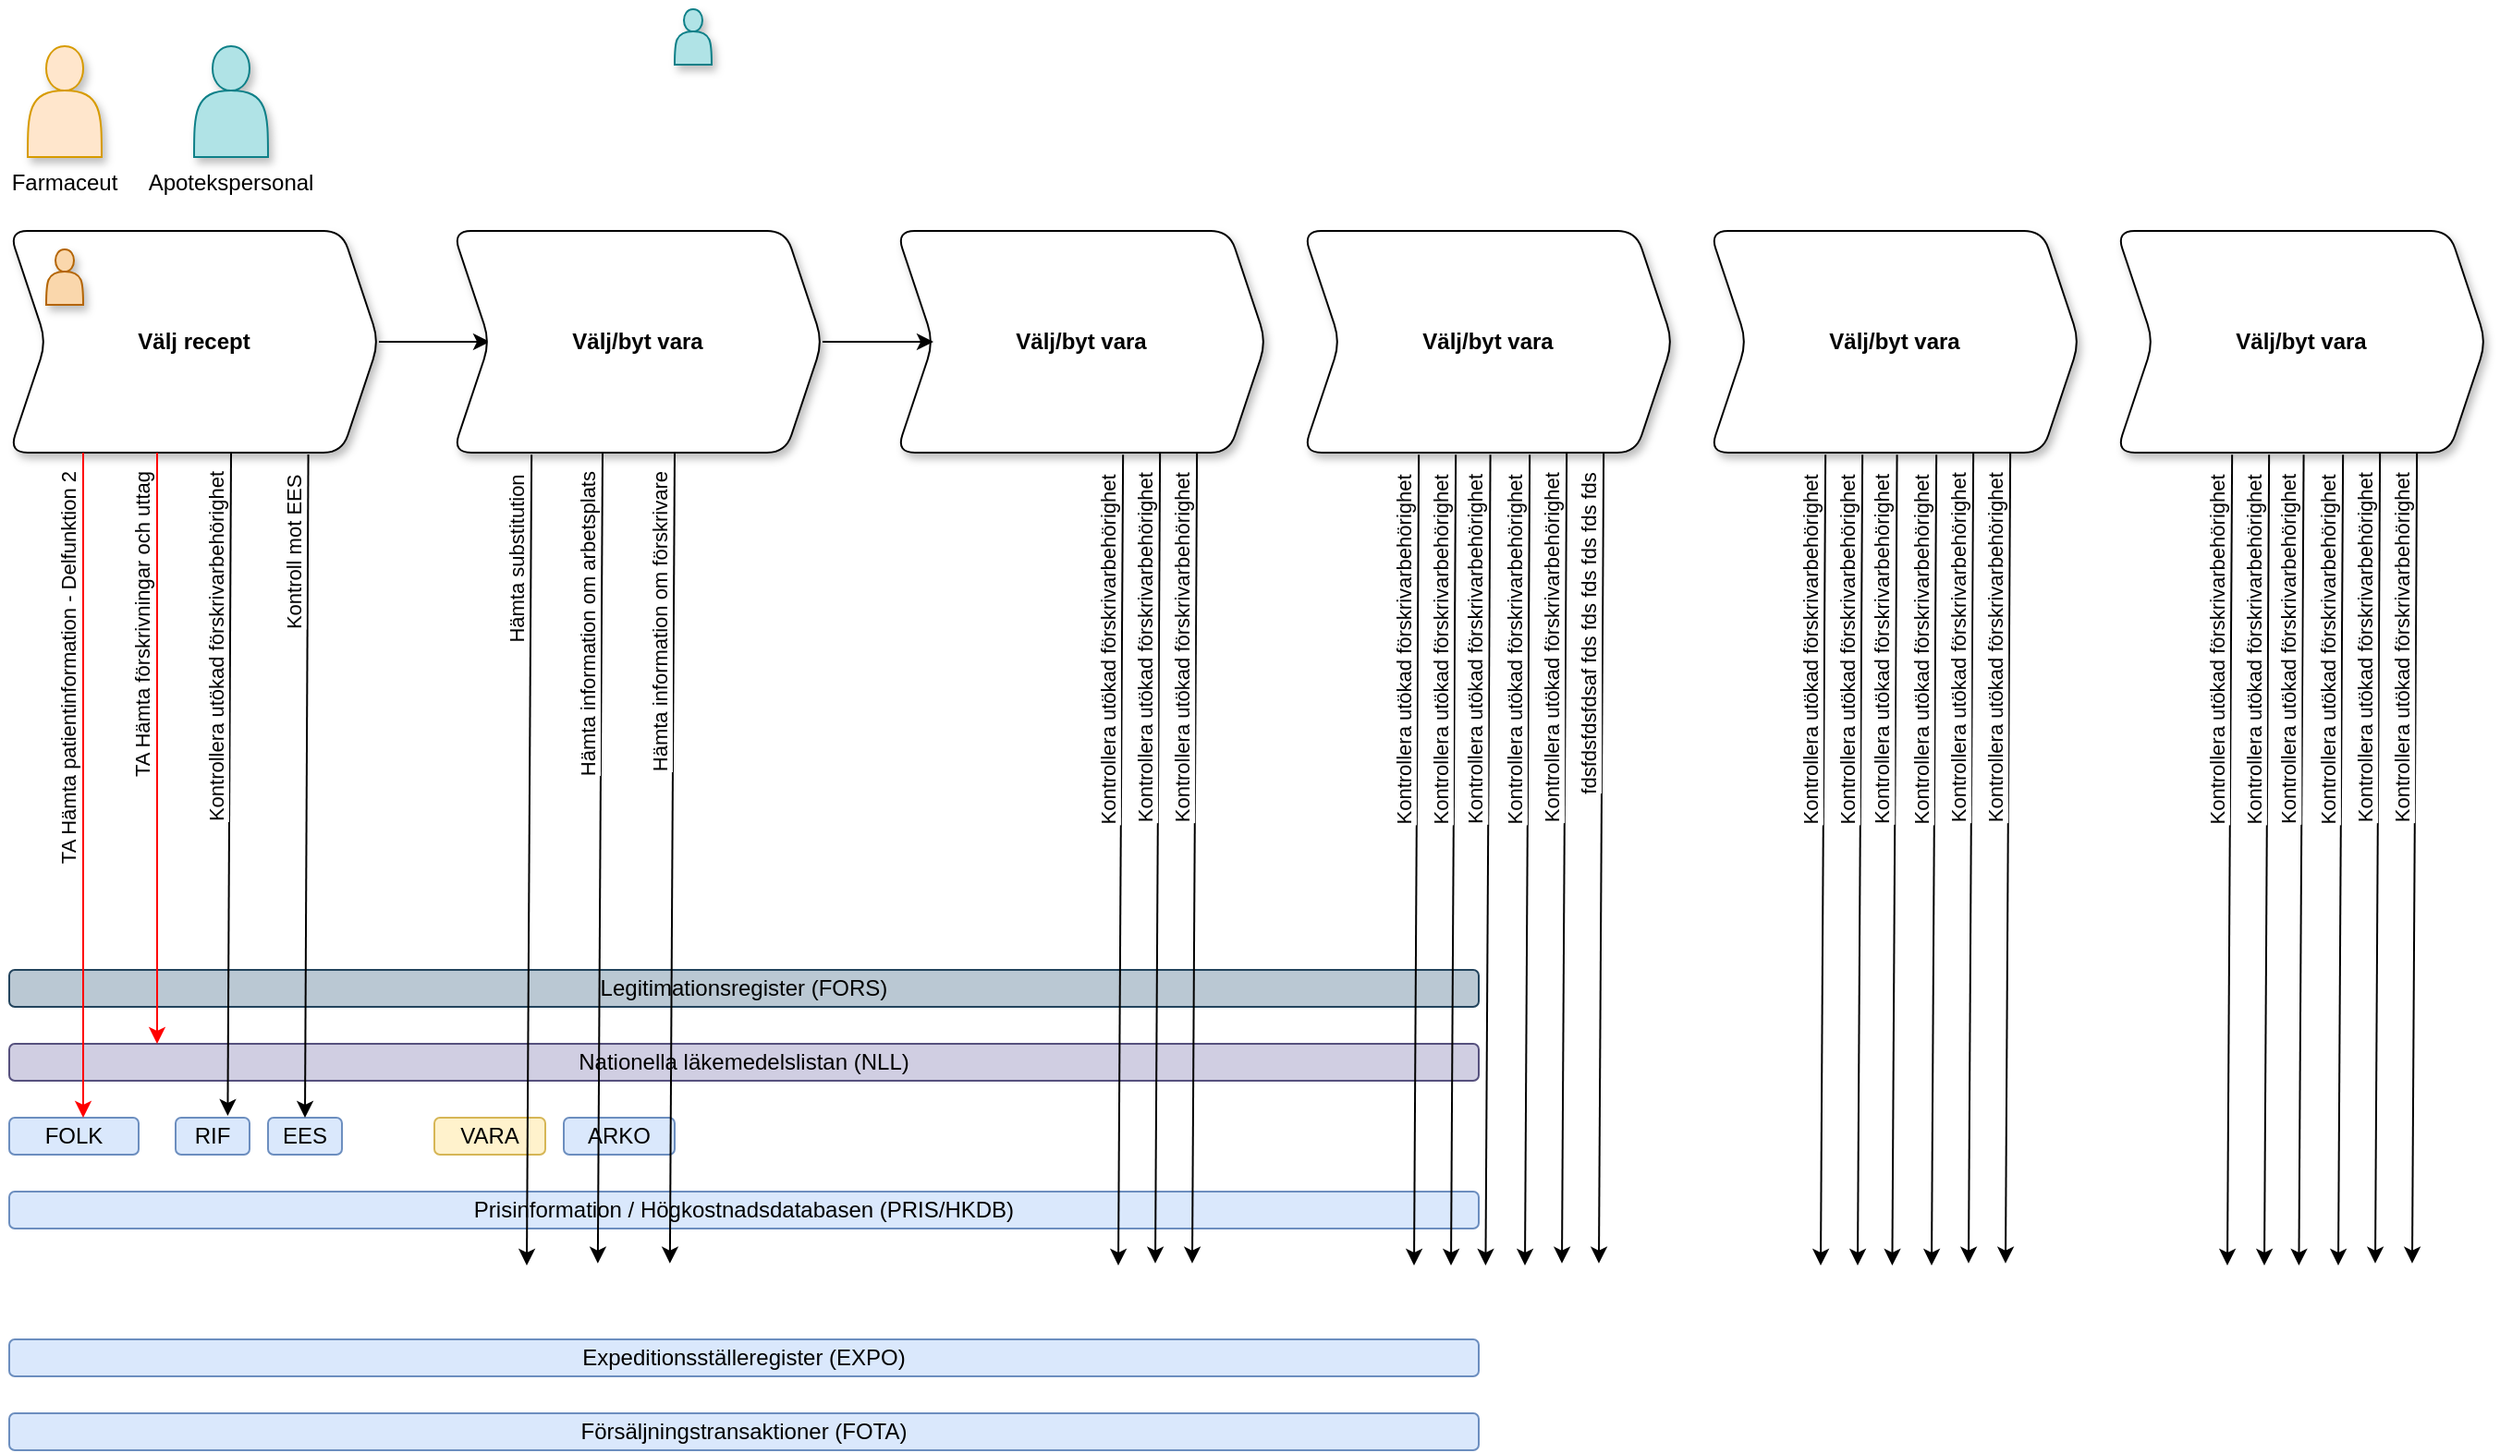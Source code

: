 <mxfile version="13.8.5" type="github">
  <diagram id="Y8RW_nMM7FUyLUE6UGEh" name="Page-1">
    <mxGraphModel dx="1446" dy="883" grid="1" gridSize="10" guides="1" tooltips="1" connect="1" arrows="1" fold="1" page="1" pageScale="1" pageWidth="850" pageHeight="1100" math="0" shadow="0">
      <root>
        <mxCell id="0" />
        <mxCell id="1" parent="0" />
        <mxCell id="-_0p66DI5QI1zj4v-Ik1-9" value="Välj recept" style="shape=step;perimeter=stepPerimeter;whiteSpace=wrap;html=1;fixedSize=1;rounded=1;shadow=1;fontStyle=1" parent="1" vertex="1">
          <mxGeometry y="120" width="200" height="120" as="geometry" />
        </mxCell>
        <mxCell id="-_0p66DI5QI1zj4v-Ik1-10" value="Farmaceut" style="shape=actor;whiteSpace=wrap;html=1;rounded=1;shadow=1;labelPosition=center;verticalLabelPosition=bottom;align=center;verticalAlign=top;fillColor=#ffe6cc;strokeColor=#d79b00;" parent="1" vertex="1">
          <mxGeometry x="10" y="20" width="40" height="60" as="geometry" />
        </mxCell>
        <mxCell id="-_0p66DI5QI1zj4v-Ik1-12" value="Legitimationsregister (FORS)" style="whiteSpace=wrap;html=1;fillColor=#bac8d3;strokeColor=#23445d;rounded=1;" parent="1" vertex="1">
          <mxGeometry y="520" width="795" height="20" as="geometry" />
        </mxCell>
        <mxCell id="Q4kJV671iwrY0cKDhgk4-12" style="edgeStyle=orthogonalEdgeStyle;rounded=0;orthogonalLoop=1;jettySize=auto;html=1;exitX=1;exitY=0.5;exitDx=0;exitDy=0;" edge="1" parent="1" source="-_0p66DI5QI1zj4v-Ik1-9" target="Q4kJV671iwrY0cKDhgk4-13">
          <mxGeometry relative="1" as="geometry">
            <mxPoint x="-40" y="180" as="sourcePoint" />
          </mxGeometry>
        </mxCell>
        <mxCell id="Q4kJV671iwrY0cKDhgk4-1" value="VARA" style="whiteSpace=wrap;html=1;fillColor=#fff2cc;strokeColor=#d6b656;rounded=1;" vertex="1" parent="1">
          <mxGeometry x="230" y="600" width="60" height="20" as="geometry" />
        </mxCell>
        <mxCell id="Q4kJV671iwrY0cKDhgk4-2" value="ARKO" style="whiteSpace=wrap;html=1;fillColor=#dae8fc;strokeColor=#6c8ebf;rounded=1;" vertex="1" parent="1">
          <mxGeometry x="300" y="600" width="60" height="20" as="geometry" />
        </mxCell>
        <mxCell id="Q4kJV671iwrY0cKDhgk4-3" value="Nationella läkemedelslistan (NLL)" style="whiteSpace=wrap;html=1;fillColor=#d0cee2;strokeColor=#56517e;rounded=1;" vertex="1" parent="1">
          <mxGeometry y="560" width="795" height="20" as="geometry" />
        </mxCell>
        <mxCell id="Q4kJV671iwrY0cKDhgk4-4" value="RIF" style="whiteSpace=wrap;html=1;fillColor=#dae8fc;strokeColor=#6c8ebf;rounded=1;" vertex="1" parent="1">
          <mxGeometry x="90" y="600" width="40" height="20" as="geometry" />
        </mxCell>
        <mxCell id="Q4kJV671iwrY0cKDhgk4-5" value="Prisinformation / Högkostnadsdatabasen (PRIS/HKDB)" style="whiteSpace=wrap;html=1;fillColor=#dae8fc;strokeColor=#6c8ebf;rounded=1;" vertex="1" parent="1">
          <mxGeometry y="640" width="795" height="20" as="geometry" />
        </mxCell>
        <mxCell id="Q4kJV671iwrY0cKDhgk4-7" value="Expeditionsställeregister (EXPO)" style="whiteSpace=wrap;html=1;fillColor=#dae8fc;strokeColor=#6c8ebf;rounded=1;" vertex="1" parent="1">
          <mxGeometry y="720" width="795" height="20" as="geometry" />
        </mxCell>
        <mxCell id="Q4kJV671iwrY0cKDhgk4-8" value="EES" style="whiteSpace=wrap;html=1;fillColor=#dae8fc;strokeColor=#6c8ebf;rounded=1;" vertex="1" parent="1">
          <mxGeometry x="140" y="600" width="40" height="20" as="geometry" />
        </mxCell>
        <mxCell id="Q4kJV671iwrY0cKDhgk4-9" value="Försäljningstransaktioner (FOTA)" style="whiteSpace=wrap;html=1;fillColor=#dae8fc;strokeColor=#6c8ebf;rounded=1;" vertex="1" parent="1">
          <mxGeometry y="760" width="795" height="20" as="geometry" />
        </mxCell>
        <mxCell id="Q4kJV671iwrY0cKDhgk4-10" value="Apotekspersonal" style="shape=actor;whiteSpace=wrap;html=1;rounded=1;shadow=1;labelPosition=center;verticalLabelPosition=bottom;align=center;verticalAlign=top;fillColor=#b0e3e6;strokeColor=#0e8088;" vertex="1" parent="1">
          <mxGeometry x="100" y="20" width="40" height="60" as="geometry" />
        </mxCell>
        <mxCell id="Q4kJV671iwrY0cKDhgk4-13" value="Välj/byt vara" style="shape=step;perimeter=stepPerimeter;whiteSpace=wrap;html=1;fixedSize=1;rounded=1;shadow=1;fontStyle=1" vertex="1" parent="1">
          <mxGeometry x="240" y="120" width="200" height="120" as="geometry" />
        </mxCell>
        <mxCell id="Q4kJV671iwrY0cKDhgk4-16" value="" style="shape=actor;whiteSpace=wrap;html=1;rounded=1;shadow=1;labelPosition=center;verticalLabelPosition=bottom;align=center;verticalAlign=top;fillColor=#b0e3e6;strokeColor=#0e8088;" vertex="1" parent="1">
          <mxGeometry x="360" width="20" height="30" as="geometry" />
        </mxCell>
        <mxCell id="Q4kJV671iwrY0cKDhgk4-17" value="" style="shape=actor;whiteSpace=wrap;html=1;rounded=1;shadow=1;labelPosition=center;verticalLabelPosition=bottom;align=center;verticalAlign=top;fillColor=#fad7ac;strokeColor=#b46504;" vertex="1" parent="1">
          <mxGeometry x="20" y="130" width="20" height="30" as="geometry" />
        </mxCell>
        <UserObject label="FOLK" tooltip="Folkbokförda personer (FOLK)" id="Q4kJV671iwrY0cKDhgk4-20">
          <mxCell style="whiteSpace=wrap;html=1;fillColor=#dae8fc;strokeColor=#6c8ebf;rounded=1;" vertex="1" parent="1">
            <mxGeometry y="600" width="70" height="20" as="geometry" />
          </mxCell>
        </UserObject>
        <mxCell id="Q4kJV671iwrY0cKDhgk4-26" value="" style="endArrow=classic;html=1;exitX=0.5;exitY=1;exitDx=0;exitDy=0;strokeColor=#FF0000;" edge="1" parent="1">
          <mxGeometry relative="1" as="geometry">
            <mxPoint x="40" y="240" as="sourcePoint" />
            <mxPoint x="40" y="600" as="targetPoint" />
          </mxGeometry>
        </mxCell>
        <mxCell id="Q4kJV671iwrY0cKDhgk4-28" value="TA Hämta patientinformation - Delfunktion 2" style="edgeLabel;resizable=0;html=1;align=right;verticalAlign=bottom;horizontal=0;labelPosition=left;verticalLabelPosition=top;spacingTop=0;spacingRight=10;" connectable="0" vertex="1" parent="Q4kJV671iwrY0cKDhgk4-26">
          <mxGeometry x="-1" relative="1" as="geometry" />
        </mxCell>
        <mxCell id="Q4kJV671iwrY0cKDhgk4-29" value="" style="endArrow=classic;html=1;exitX=0.25;exitY=1;exitDx=0;exitDy=0;strokeColor=#FF0000;" edge="1" parent="1">
          <mxGeometry relative="1" as="geometry">
            <mxPoint x="80" y="240" as="sourcePoint" />
            <mxPoint x="80" y="560" as="targetPoint" />
          </mxGeometry>
        </mxCell>
        <mxCell id="Q4kJV671iwrY0cKDhgk4-30" value="TA Hämta förskrivningar och uttag" style="edgeLabel;resizable=0;html=1;align=right;verticalAlign=bottom;horizontal=0;labelPosition=left;verticalLabelPosition=top;spacingTop=0;spacingRight=10;" connectable="0" vertex="1" parent="Q4kJV671iwrY0cKDhgk4-29">
          <mxGeometry x="-1" relative="1" as="geometry" />
        </mxCell>
        <mxCell id="Q4kJV671iwrY0cKDhgk4-31" value="" style="endArrow=classic;html=1;exitX=0.5;exitY=1;exitDx=0;exitDy=0;entryX=0.427;entryY=-0.05;entryDx=0;entryDy=0;entryPerimeter=0;" edge="1" parent="1">
          <mxGeometry relative="1" as="geometry">
            <mxPoint x="120" y="240" as="sourcePoint" />
            <mxPoint x="118.21" y="599" as="targetPoint" />
          </mxGeometry>
        </mxCell>
        <mxCell id="Q4kJV671iwrY0cKDhgk4-32" value="Kontrollera utökad förskrivarbehörighet" style="edgeLabel;resizable=0;html=1;align=right;verticalAlign=bottom;horizontal=0;labelPosition=left;verticalLabelPosition=top;spacingTop=0;spacingRight=10;" connectable="0" vertex="1" parent="Q4kJV671iwrY0cKDhgk4-31">
          <mxGeometry x="-1" relative="1" as="geometry" />
        </mxCell>
        <mxCell id="Q4kJV671iwrY0cKDhgk4-34" value="" style="endArrow=classic;html=1;exitX=0.5;exitY=1;exitDx=0;exitDy=0;entryX=0.5;entryY=0;entryDx=0;entryDy=0;" edge="1" parent="1" target="Q4kJV671iwrY0cKDhgk4-8">
          <mxGeometry relative="1" as="geometry">
            <mxPoint x="161.79" y="241.0" as="sourcePoint" />
            <mxPoint x="159.215" y="679.88" as="targetPoint" />
          </mxGeometry>
        </mxCell>
        <mxCell id="Q4kJV671iwrY0cKDhgk4-35" value="Kontroll mot EES" style="edgeLabel;resizable=0;html=1;align=right;verticalAlign=bottom;horizontal=0;labelPosition=left;verticalLabelPosition=top;spacingTop=0;spacingRight=10;" connectable="0" vertex="1" parent="Q4kJV671iwrY0cKDhgk4-34">
          <mxGeometry x="-1" relative="1" as="geometry">
            <mxPoint as="offset" />
          </mxGeometry>
        </mxCell>
        <mxCell id="Q4kJV671iwrY0cKDhgk4-36" value="Välj/byt vara" style="shape=step;perimeter=stepPerimeter;whiteSpace=wrap;html=1;fixedSize=1;rounded=1;shadow=1;fontStyle=1" vertex="1" parent="1">
          <mxGeometry x="480" y="120" width="200" height="120" as="geometry" />
        </mxCell>
        <mxCell id="Q4kJV671iwrY0cKDhgk4-39" value="" style="endArrow=classic;html=1;exitX=0.5;exitY=1;exitDx=0;exitDy=0;entryX=0.477;entryY=-0.006;entryDx=0;entryDy=0;entryPerimeter=0;" edge="1" parent="1">
          <mxGeometry relative="1" as="geometry">
            <mxPoint x="282.57" y="241.12" as="sourcePoint" />
            <mxPoint x="279.995" y="680.0" as="targetPoint" />
          </mxGeometry>
        </mxCell>
        <mxCell id="Q4kJV671iwrY0cKDhgk4-40" value="Hämta substitution" style="edgeLabel;resizable=0;html=1;align=right;verticalAlign=bottom;horizontal=0;labelPosition=left;verticalLabelPosition=top;spacingTop=0;spacingRight=10;" connectable="0" vertex="1" parent="Q4kJV671iwrY0cKDhgk4-39">
          <mxGeometry x="-1" relative="1" as="geometry" />
        </mxCell>
        <mxCell id="Q4kJV671iwrY0cKDhgk4-41" value="" style="endArrow=classic;html=1;exitX=0.5;exitY=1;exitDx=0;exitDy=0;entryX=0.477;entryY=-0.006;entryDx=0;entryDy=0;entryPerimeter=0;" edge="1" parent="1">
          <mxGeometry relative="1" as="geometry">
            <mxPoint x="321.0" y="240" as="sourcePoint" />
            <mxPoint x="318.425" y="678.88" as="targetPoint" />
          </mxGeometry>
        </mxCell>
        <mxCell id="Q4kJV671iwrY0cKDhgk4-42" value="Hämta information om arbetsplats" style="edgeLabel;resizable=0;html=1;align=right;verticalAlign=bottom;horizontal=0;labelPosition=left;verticalLabelPosition=top;spacingTop=0;spacingRight=10;" connectable="0" vertex="1" parent="Q4kJV671iwrY0cKDhgk4-41">
          <mxGeometry x="-1" relative="1" as="geometry" />
        </mxCell>
        <mxCell id="Q4kJV671iwrY0cKDhgk4-45" value="" style="endArrow=classic;html=1;exitX=0.5;exitY=1;exitDx=0;exitDy=0;entryX=0.477;entryY=-0.006;entryDx=0;entryDy=0;entryPerimeter=0;" edge="1" parent="1">
          <mxGeometry relative="1" as="geometry">
            <mxPoint x="360" y="240.0" as="sourcePoint" />
            <mxPoint x="357.425" y="678.88" as="targetPoint" />
          </mxGeometry>
        </mxCell>
        <mxCell id="Q4kJV671iwrY0cKDhgk4-46" value="Hämta information om förskrivare" style="edgeLabel;resizable=0;html=1;align=right;verticalAlign=bottom;horizontal=0;labelPosition=left;verticalLabelPosition=top;spacingTop=0;spacingRight=10;" connectable="0" vertex="1" parent="Q4kJV671iwrY0cKDhgk4-45">
          <mxGeometry x="-1" relative="1" as="geometry" />
        </mxCell>
        <mxCell id="Q4kJV671iwrY0cKDhgk4-47" value="" style="endArrow=classic;html=1;exitX=0.5;exitY=1;exitDx=0;exitDy=0;entryX=0.477;entryY=-0.006;entryDx=0;entryDy=0;entryPerimeter=0;" edge="1" parent="1">
          <mxGeometry relative="1" as="geometry">
            <mxPoint x="602.58" y="241.12" as="sourcePoint" />
            <mxPoint x="600.005" y="680" as="targetPoint" />
          </mxGeometry>
        </mxCell>
        <mxCell id="Q4kJV671iwrY0cKDhgk4-48" value="Kontrollera utökad förskrivarbehörighet" style="edgeLabel;resizable=0;html=1;align=right;verticalAlign=bottom;horizontal=0;labelPosition=left;verticalLabelPosition=top;spacingTop=0;spacingRight=10;" connectable="0" vertex="1" parent="Q4kJV671iwrY0cKDhgk4-47">
          <mxGeometry x="-1" relative="1" as="geometry" />
        </mxCell>
        <mxCell id="Q4kJV671iwrY0cKDhgk4-49" value="" style="endArrow=classic;html=1;exitX=0.5;exitY=1;exitDx=0;exitDy=0;entryX=0.477;entryY=-0.006;entryDx=0;entryDy=0;entryPerimeter=0;" edge="1" parent="1">
          <mxGeometry relative="1" as="geometry">
            <mxPoint x="622.58" y="240.0" as="sourcePoint" />
            <mxPoint x="620.005" y="678.88" as="targetPoint" />
          </mxGeometry>
        </mxCell>
        <mxCell id="Q4kJV671iwrY0cKDhgk4-50" value="Kontrollera utökad förskrivarbehörighet" style="edgeLabel;resizable=0;html=1;align=right;verticalAlign=bottom;horizontal=0;labelPosition=left;verticalLabelPosition=top;spacingTop=0;spacingRight=10;" connectable="0" vertex="1" parent="Q4kJV671iwrY0cKDhgk4-49">
          <mxGeometry x="-1" relative="1" as="geometry" />
        </mxCell>
        <mxCell id="Q4kJV671iwrY0cKDhgk4-51" value="" style="endArrow=classic;html=1;exitX=0.5;exitY=1;exitDx=0;exitDy=0;entryX=0.477;entryY=-0.006;entryDx=0;entryDy=0;entryPerimeter=0;" edge="1" parent="1">
          <mxGeometry relative="1" as="geometry">
            <mxPoint x="642.57" y="240" as="sourcePoint" />
            <mxPoint x="639.995" y="678.88" as="targetPoint" />
          </mxGeometry>
        </mxCell>
        <mxCell id="Q4kJV671iwrY0cKDhgk4-52" value="Kontrollera utökad förskrivarbehörighet" style="edgeLabel;resizable=0;html=1;align=right;verticalAlign=bottom;horizontal=0;labelPosition=left;verticalLabelPosition=top;spacingTop=0;spacingRight=10;" connectable="0" vertex="1" parent="Q4kJV671iwrY0cKDhgk4-51">
          <mxGeometry x="-1" relative="1" as="geometry" />
        </mxCell>
        <mxCell id="Q4kJV671iwrY0cKDhgk4-53" value="Välj/byt vara" style="shape=step;perimeter=stepPerimeter;whiteSpace=wrap;html=1;fixedSize=1;rounded=1;shadow=1;fontStyle=1" vertex="1" parent="1">
          <mxGeometry x="700" y="120" width="200" height="120" as="geometry" />
        </mxCell>
        <mxCell id="Q4kJV671iwrY0cKDhgk4-54" value="" style="endArrow=classic;html=1;exitX=0.5;exitY=1;exitDx=0;exitDy=0;entryX=0.477;entryY=-0.006;entryDx=0;entryDy=0;entryPerimeter=0;" edge="1" parent="1">
          <mxGeometry relative="1" as="geometry">
            <mxPoint x="762.58" y="241.12" as="sourcePoint" />
            <mxPoint x="760.005" y="680" as="targetPoint" />
          </mxGeometry>
        </mxCell>
        <mxCell id="Q4kJV671iwrY0cKDhgk4-55" value="Kontrollera utökad förskrivarbehörighet" style="edgeLabel;resizable=0;html=1;align=right;verticalAlign=bottom;horizontal=0;labelPosition=left;verticalLabelPosition=top;spacingTop=0;spacingRight=10;" connectable="0" vertex="1" parent="Q4kJV671iwrY0cKDhgk4-54">
          <mxGeometry x="-1" relative="1" as="geometry" />
        </mxCell>
        <mxCell id="Q4kJV671iwrY0cKDhgk4-56" value="" style="endArrow=classic;html=1;exitX=0.5;exitY=1;exitDx=0;exitDy=0;entryX=0.477;entryY=-0.006;entryDx=0;entryDy=0;entryPerimeter=0;" edge="1" parent="1">
          <mxGeometry relative="1" as="geometry">
            <mxPoint x="782.58" y="241.12" as="sourcePoint" />
            <mxPoint x="780.005" y="680" as="targetPoint" />
          </mxGeometry>
        </mxCell>
        <mxCell id="Q4kJV671iwrY0cKDhgk4-57" value="Kontrollera utökad förskrivarbehörighet" style="edgeLabel;resizable=0;html=1;align=right;verticalAlign=bottom;horizontal=0;labelPosition=left;verticalLabelPosition=top;spacingTop=0;spacingRight=10;" connectable="0" vertex="1" parent="Q4kJV671iwrY0cKDhgk4-56">
          <mxGeometry x="-1" relative="1" as="geometry" />
        </mxCell>
        <mxCell id="Q4kJV671iwrY0cKDhgk4-58" value="" style="endArrow=classic;html=1;exitX=0.5;exitY=1;exitDx=0;exitDy=0;entryX=0.477;entryY=-0.006;entryDx=0;entryDy=0;entryPerimeter=0;" edge="1" parent="1">
          <mxGeometry relative="1" as="geometry">
            <mxPoint x="801.29" y="241.12" as="sourcePoint" />
            <mxPoint x="798.715" y="680" as="targetPoint" />
          </mxGeometry>
        </mxCell>
        <mxCell id="Q4kJV671iwrY0cKDhgk4-59" value="Kontrollera utökad förskrivarbehörighet" style="edgeLabel;resizable=0;html=1;align=right;verticalAlign=bottom;horizontal=0;labelPosition=left;verticalLabelPosition=top;spacingTop=0;spacingRight=10;" connectable="0" vertex="1" parent="Q4kJV671iwrY0cKDhgk4-58">
          <mxGeometry x="-1" relative="1" as="geometry" />
        </mxCell>
        <mxCell id="Q4kJV671iwrY0cKDhgk4-60" value="" style="endArrow=classic;html=1;exitX=0.5;exitY=1;exitDx=0;exitDy=0;entryX=0.477;entryY=-0.006;entryDx=0;entryDy=0;entryPerimeter=0;" edge="1" parent="1">
          <mxGeometry relative="1" as="geometry">
            <mxPoint x="822.58" y="241.12" as="sourcePoint" />
            <mxPoint x="820.005" y="680" as="targetPoint" />
          </mxGeometry>
        </mxCell>
        <mxCell id="Q4kJV671iwrY0cKDhgk4-61" value="Kontrollera utökad förskrivarbehörighet" style="edgeLabel;resizable=0;html=1;align=right;verticalAlign=bottom;horizontal=0;labelPosition=left;verticalLabelPosition=top;spacingTop=0;spacingRight=10;" connectable="0" vertex="1" parent="Q4kJV671iwrY0cKDhgk4-60">
          <mxGeometry x="-1" relative="1" as="geometry" />
        </mxCell>
        <mxCell id="Q4kJV671iwrY0cKDhgk4-62" value="" style="endArrow=classic;html=1;exitX=0.5;exitY=1;exitDx=0;exitDy=0;entryX=0.477;entryY=-0.006;entryDx=0;entryDy=0;entryPerimeter=0;" edge="1" parent="1">
          <mxGeometry relative="1" as="geometry">
            <mxPoint x="842.58" y="240" as="sourcePoint" />
            <mxPoint x="840.005" y="678.88" as="targetPoint" />
          </mxGeometry>
        </mxCell>
        <mxCell id="Q4kJV671iwrY0cKDhgk4-63" value="Kontrollera utökad förskrivarbehörighet" style="edgeLabel;resizable=0;html=1;align=right;verticalAlign=bottom;horizontal=0;labelPosition=left;verticalLabelPosition=top;spacingTop=0;spacingRight=10;" connectable="0" vertex="1" parent="Q4kJV671iwrY0cKDhgk4-62">
          <mxGeometry x="-1" relative="1" as="geometry" />
        </mxCell>
        <mxCell id="Q4kJV671iwrY0cKDhgk4-64" value="" style="endArrow=classic;html=1;exitX=0.5;exitY=1;exitDx=0;exitDy=0;entryX=0.477;entryY=-0.006;entryDx=0;entryDy=0;entryPerimeter=0;" edge="1" parent="1">
          <mxGeometry relative="1" as="geometry">
            <mxPoint x="862.57" y="240" as="sourcePoint" />
            <mxPoint x="859.995" y="678.88" as="targetPoint" />
          </mxGeometry>
        </mxCell>
        <mxCell id="Q4kJV671iwrY0cKDhgk4-65" value="fdsfdsfdsfdsaf fds fds fds fds fds fds" style="edgeLabel;resizable=0;html=1;align=right;verticalAlign=bottom;horizontal=0;labelPosition=left;verticalLabelPosition=top;spacingTop=0;spacingRight=10;" connectable="0" vertex="1" parent="Q4kJV671iwrY0cKDhgk4-64">
          <mxGeometry x="-1" relative="1" as="geometry" />
        </mxCell>
        <mxCell id="Q4kJV671iwrY0cKDhgk4-66" value="Välj/byt vara" style="shape=step;perimeter=stepPerimeter;whiteSpace=wrap;html=1;fixedSize=1;rounded=1;shadow=1;fontStyle=1" vertex="1" parent="1">
          <mxGeometry x="920" y="120" width="200" height="120" as="geometry" />
        </mxCell>
        <mxCell id="Q4kJV671iwrY0cKDhgk4-67" value="" style="endArrow=classic;html=1;exitX=0.5;exitY=1;exitDx=0;exitDy=0;entryX=0.477;entryY=-0.006;entryDx=0;entryDy=0;entryPerimeter=0;" edge="1" parent="1">
          <mxGeometry relative="1" as="geometry">
            <mxPoint x="982.58" y="241.12" as="sourcePoint" />
            <mxPoint x="980.005" y="680" as="targetPoint" />
          </mxGeometry>
        </mxCell>
        <mxCell id="Q4kJV671iwrY0cKDhgk4-68" value="Kontrollera utökad förskrivarbehörighet" style="edgeLabel;resizable=0;html=1;align=right;verticalAlign=bottom;horizontal=0;labelPosition=left;verticalLabelPosition=top;spacingTop=0;spacingRight=10;" connectable="0" vertex="1" parent="Q4kJV671iwrY0cKDhgk4-67">
          <mxGeometry x="-1" relative="1" as="geometry" />
        </mxCell>
        <mxCell id="Q4kJV671iwrY0cKDhgk4-69" value="" style="endArrow=classic;html=1;exitX=0.5;exitY=1;exitDx=0;exitDy=0;entryX=0.477;entryY=-0.006;entryDx=0;entryDy=0;entryPerimeter=0;" edge="1" parent="1">
          <mxGeometry relative="1" as="geometry">
            <mxPoint x="1002.58" y="241.12" as="sourcePoint" />
            <mxPoint x="1000.005" y="680" as="targetPoint" />
          </mxGeometry>
        </mxCell>
        <mxCell id="Q4kJV671iwrY0cKDhgk4-70" value="Kontrollera utökad förskrivarbehörighet" style="edgeLabel;resizable=0;html=1;align=right;verticalAlign=bottom;horizontal=0;labelPosition=left;verticalLabelPosition=top;spacingTop=0;spacingRight=10;" connectable="0" vertex="1" parent="Q4kJV671iwrY0cKDhgk4-69">
          <mxGeometry x="-1" relative="1" as="geometry" />
        </mxCell>
        <mxCell id="Q4kJV671iwrY0cKDhgk4-71" value="" style="endArrow=classic;html=1;exitX=0.5;exitY=1;exitDx=0;exitDy=0;entryX=0.477;entryY=-0.006;entryDx=0;entryDy=0;entryPerimeter=0;" edge="1" parent="1">
          <mxGeometry relative="1" as="geometry">
            <mxPoint x="1021.29" y="241.12" as="sourcePoint" />
            <mxPoint x="1018.715" y="680" as="targetPoint" />
          </mxGeometry>
        </mxCell>
        <mxCell id="Q4kJV671iwrY0cKDhgk4-72" value="Kontrollera utökad förskrivarbehörighet" style="edgeLabel;resizable=0;html=1;align=right;verticalAlign=bottom;horizontal=0;labelPosition=left;verticalLabelPosition=top;spacingTop=0;spacingRight=10;" connectable="0" vertex="1" parent="Q4kJV671iwrY0cKDhgk4-71">
          <mxGeometry x="-1" relative="1" as="geometry" />
        </mxCell>
        <mxCell id="Q4kJV671iwrY0cKDhgk4-73" value="" style="endArrow=classic;html=1;exitX=0.5;exitY=1;exitDx=0;exitDy=0;entryX=0.477;entryY=-0.006;entryDx=0;entryDy=0;entryPerimeter=0;" edge="1" parent="1">
          <mxGeometry relative="1" as="geometry">
            <mxPoint x="1042.58" y="241.12" as="sourcePoint" />
            <mxPoint x="1040.005" y="680" as="targetPoint" />
          </mxGeometry>
        </mxCell>
        <mxCell id="Q4kJV671iwrY0cKDhgk4-74" value="Kontrollera utökad förskrivarbehörighet" style="edgeLabel;resizable=0;html=1;align=right;verticalAlign=bottom;horizontal=0;labelPosition=left;verticalLabelPosition=top;spacingTop=0;spacingRight=10;" connectable="0" vertex="1" parent="Q4kJV671iwrY0cKDhgk4-73">
          <mxGeometry x="-1" relative="1" as="geometry" />
        </mxCell>
        <mxCell id="Q4kJV671iwrY0cKDhgk4-75" value="" style="endArrow=classic;html=1;exitX=0.5;exitY=1;exitDx=0;exitDy=0;entryX=0.477;entryY=-0.006;entryDx=0;entryDy=0;entryPerimeter=0;" edge="1" parent="1">
          <mxGeometry relative="1" as="geometry">
            <mxPoint x="1062.58" y="240" as="sourcePoint" />
            <mxPoint x="1060.005" y="678.88" as="targetPoint" />
          </mxGeometry>
        </mxCell>
        <mxCell id="Q4kJV671iwrY0cKDhgk4-76" value="Kontrollera utökad förskrivarbehörighet" style="edgeLabel;resizable=0;html=1;align=right;verticalAlign=bottom;horizontal=0;labelPosition=left;verticalLabelPosition=top;spacingTop=0;spacingRight=10;" connectable="0" vertex="1" parent="Q4kJV671iwrY0cKDhgk4-75">
          <mxGeometry x="-1" relative="1" as="geometry" />
        </mxCell>
        <mxCell id="Q4kJV671iwrY0cKDhgk4-77" value="" style="endArrow=classic;html=1;exitX=0.5;exitY=1;exitDx=0;exitDy=0;entryX=0.477;entryY=-0.006;entryDx=0;entryDy=0;entryPerimeter=0;" edge="1" parent="1">
          <mxGeometry relative="1" as="geometry">
            <mxPoint x="1082.57" y="240" as="sourcePoint" />
            <mxPoint x="1079.995" y="678.88" as="targetPoint" />
          </mxGeometry>
        </mxCell>
        <mxCell id="Q4kJV671iwrY0cKDhgk4-78" value="Kontrollera utökad förskrivarbehörighet" style="edgeLabel;resizable=0;html=1;align=right;verticalAlign=bottom;horizontal=0;labelPosition=left;verticalLabelPosition=top;spacingTop=0;spacingRight=10;" connectable="0" vertex="1" parent="Q4kJV671iwrY0cKDhgk4-77">
          <mxGeometry x="-1" relative="1" as="geometry" />
        </mxCell>
        <mxCell id="Q4kJV671iwrY0cKDhgk4-79" value="Välj/byt vara" style="shape=step;perimeter=stepPerimeter;whiteSpace=wrap;html=1;fixedSize=1;rounded=1;shadow=1;fontStyle=1" vertex="1" parent="1">
          <mxGeometry x="1140" y="120" width="200" height="120" as="geometry" />
        </mxCell>
        <mxCell id="Q4kJV671iwrY0cKDhgk4-80" value="" style="endArrow=classic;html=1;exitX=0.5;exitY=1;exitDx=0;exitDy=0;entryX=0.477;entryY=-0.006;entryDx=0;entryDy=0;entryPerimeter=0;" edge="1" parent="1">
          <mxGeometry relative="1" as="geometry">
            <mxPoint x="1202.58" y="241.12" as="sourcePoint" />
            <mxPoint x="1200.005" y="680" as="targetPoint" />
          </mxGeometry>
        </mxCell>
        <mxCell id="Q4kJV671iwrY0cKDhgk4-81" value="Kontrollera utökad förskrivarbehörighet" style="edgeLabel;resizable=0;html=1;align=right;verticalAlign=bottom;horizontal=0;labelPosition=left;verticalLabelPosition=top;spacingTop=0;spacingRight=10;" connectable="0" vertex="1" parent="Q4kJV671iwrY0cKDhgk4-80">
          <mxGeometry x="-1" relative="1" as="geometry" />
        </mxCell>
        <mxCell id="Q4kJV671iwrY0cKDhgk4-82" value="" style="endArrow=classic;html=1;exitX=0.5;exitY=1;exitDx=0;exitDy=0;entryX=0.477;entryY=-0.006;entryDx=0;entryDy=0;entryPerimeter=0;" edge="1" parent="1">
          <mxGeometry relative="1" as="geometry">
            <mxPoint x="1222.58" y="241.12" as="sourcePoint" />
            <mxPoint x="1220.005" y="680" as="targetPoint" />
          </mxGeometry>
        </mxCell>
        <mxCell id="Q4kJV671iwrY0cKDhgk4-83" value="Kontrollera utökad förskrivarbehörighet" style="edgeLabel;resizable=0;html=1;align=right;verticalAlign=bottom;horizontal=0;labelPosition=left;verticalLabelPosition=top;spacingTop=0;spacingRight=10;" connectable="0" vertex="1" parent="Q4kJV671iwrY0cKDhgk4-82">
          <mxGeometry x="-1" relative="1" as="geometry" />
        </mxCell>
        <mxCell id="Q4kJV671iwrY0cKDhgk4-84" value="" style="endArrow=classic;html=1;exitX=0.5;exitY=1;exitDx=0;exitDy=0;entryX=0.477;entryY=-0.006;entryDx=0;entryDy=0;entryPerimeter=0;" edge="1" parent="1">
          <mxGeometry relative="1" as="geometry">
            <mxPoint x="1241.29" y="241.12" as="sourcePoint" />
            <mxPoint x="1238.715" y="680" as="targetPoint" />
          </mxGeometry>
        </mxCell>
        <mxCell id="Q4kJV671iwrY0cKDhgk4-85" value="Kontrollera utökad förskrivarbehörighet" style="edgeLabel;resizable=0;html=1;align=right;verticalAlign=bottom;horizontal=0;labelPosition=left;verticalLabelPosition=top;spacingTop=0;spacingRight=10;" connectable="0" vertex="1" parent="Q4kJV671iwrY0cKDhgk4-84">
          <mxGeometry x="-1" relative="1" as="geometry" />
        </mxCell>
        <mxCell id="Q4kJV671iwrY0cKDhgk4-86" value="" style="endArrow=classic;html=1;exitX=0.5;exitY=1;exitDx=0;exitDy=0;entryX=0.477;entryY=-0.006;entryDx=0;entryDy=0;entryPerimeter=0;" edge="1" parent="1">
          <mxGeometry relative="1" as="geometry">
            <mxPoint x="1262.58" y="241.12" as="sourcePoint" />
            <mxPoint x="1260.005" y="680" as="targetPoint" />
          </mxGeometry>
        </mxCell>
        <mxCell id="Q4kJV671iwrY0cKDhgk4-87" value="Kontrollera utökad förskrivarbehörighet" style="edgeLabel;resizable=0;html=1;align=right;verticalAlign=bottom;horizontal=0;labelPosition=left;verticalLabelPosition=top;spacingTop=0;spacingRight=10;" connectable="0" vertex="1" parent="Q4kJV671iwrY0cKDhgk4-86">
          <mxGeometry x="-1" relative="1" as="geometry" />
        </mxCell>
        <mxCell id="Q4kJV671iwrY0cKDhgk4-88" value="" style="endArrow=classic;html=1;exitX=0.5;exitY=1;exitDx=0;exitDy=0;entryX=0.477;entryY=-0.006;entryDx=0;entryDy=0;entryPerimeter=0;" edge="1" parent="1">
          <mxGeometry relative="1" as="geometry">
            <mxPoint x="1282.58" y="240" as="sourcePoint" />
            <mxPoint x="1280.005" y="678.88" as="targetPoint" />
          </mxGeometry>
        </mxCell>
        <mxCell id="Q4kJV671iwrY0cKDhgk4-89" value="Kontrollera utökad förskrivarbehörighet" style="edgeLabel;resizable=0;html=1;align=right;verticalAlign=bottom;horizontal=0;labelPosition=left;verticalLabelPosition=top;spacingTop=0;spacingRight=10;" connectable="0" vertex="1" parent="Q4kJV671iwrY0cKDhgk4-88">
          <mxGeometry x="-1" relative="1" as="geometry" />
        </mxCell>
        <mxCell id="Q4kJV671iwrY0cKDhgk4-90" value="" style="endArrow=classic;html=1;exitX=0.5;exitY=1;exitDx=0;exitDy=0;entryX=0.477;entryY=-0.006;entryDx=0;entryDy=0;entryPerimeter=0;" edge="1" parent="1">
          <mxGeometry relative="1" as="geometry">
            <mxPoint x="1302.57" y="240" as="sourcePoint" />
            <mxPoint x="1299.995" y="678.88" as="targetPoint" />
          </mxGeometry>
        </mxCell>
        <mxCell id="Q4kJV671iwrY0cKDhgk4-91" value="Kontrollera utökad förskrivarbehörighet" style="edgeLabel;resizable=0;html=1;align=right;verticalAlign=bottom;horizontal=0;labelPosition=left;verticalLabelPosition=top;spacingTop=0;spacingRight=10;" connectable="0" vertex="1" parent="Q4kJV671iwrY0cKDhgk4-90">
          <mxGeometry x="-1" relative="1" as="geometry" />
        </mxCell>
        <mxCell id="Q4kJV671iwrY0cKDhgk4-92" value="" style="endArrow=classic;html=1;strokeColor=#000000;exitX=1;exitY=0.5;exitDx=0;exitDy=0;entryX=0;entryY=0.5;entryDx=0;entryDy=0;" edge="1" parent="1" source="Q4kJV671iwrY0cKDhgk4-13" target="Q4kJV671iwrY0cKDhgk4-36">
          <mxGeometry width="50" height="50" relative="1" as="geometry">
            <mxPoint x="290" y="430" as="sourcePoint" />
            <mxPoint x="340" y="380" as="targetPoint" />
          </mxGeometry>
        </mxCell>
      </root>
    </mxGraphModel>
  </diagram>
</mxfile>
